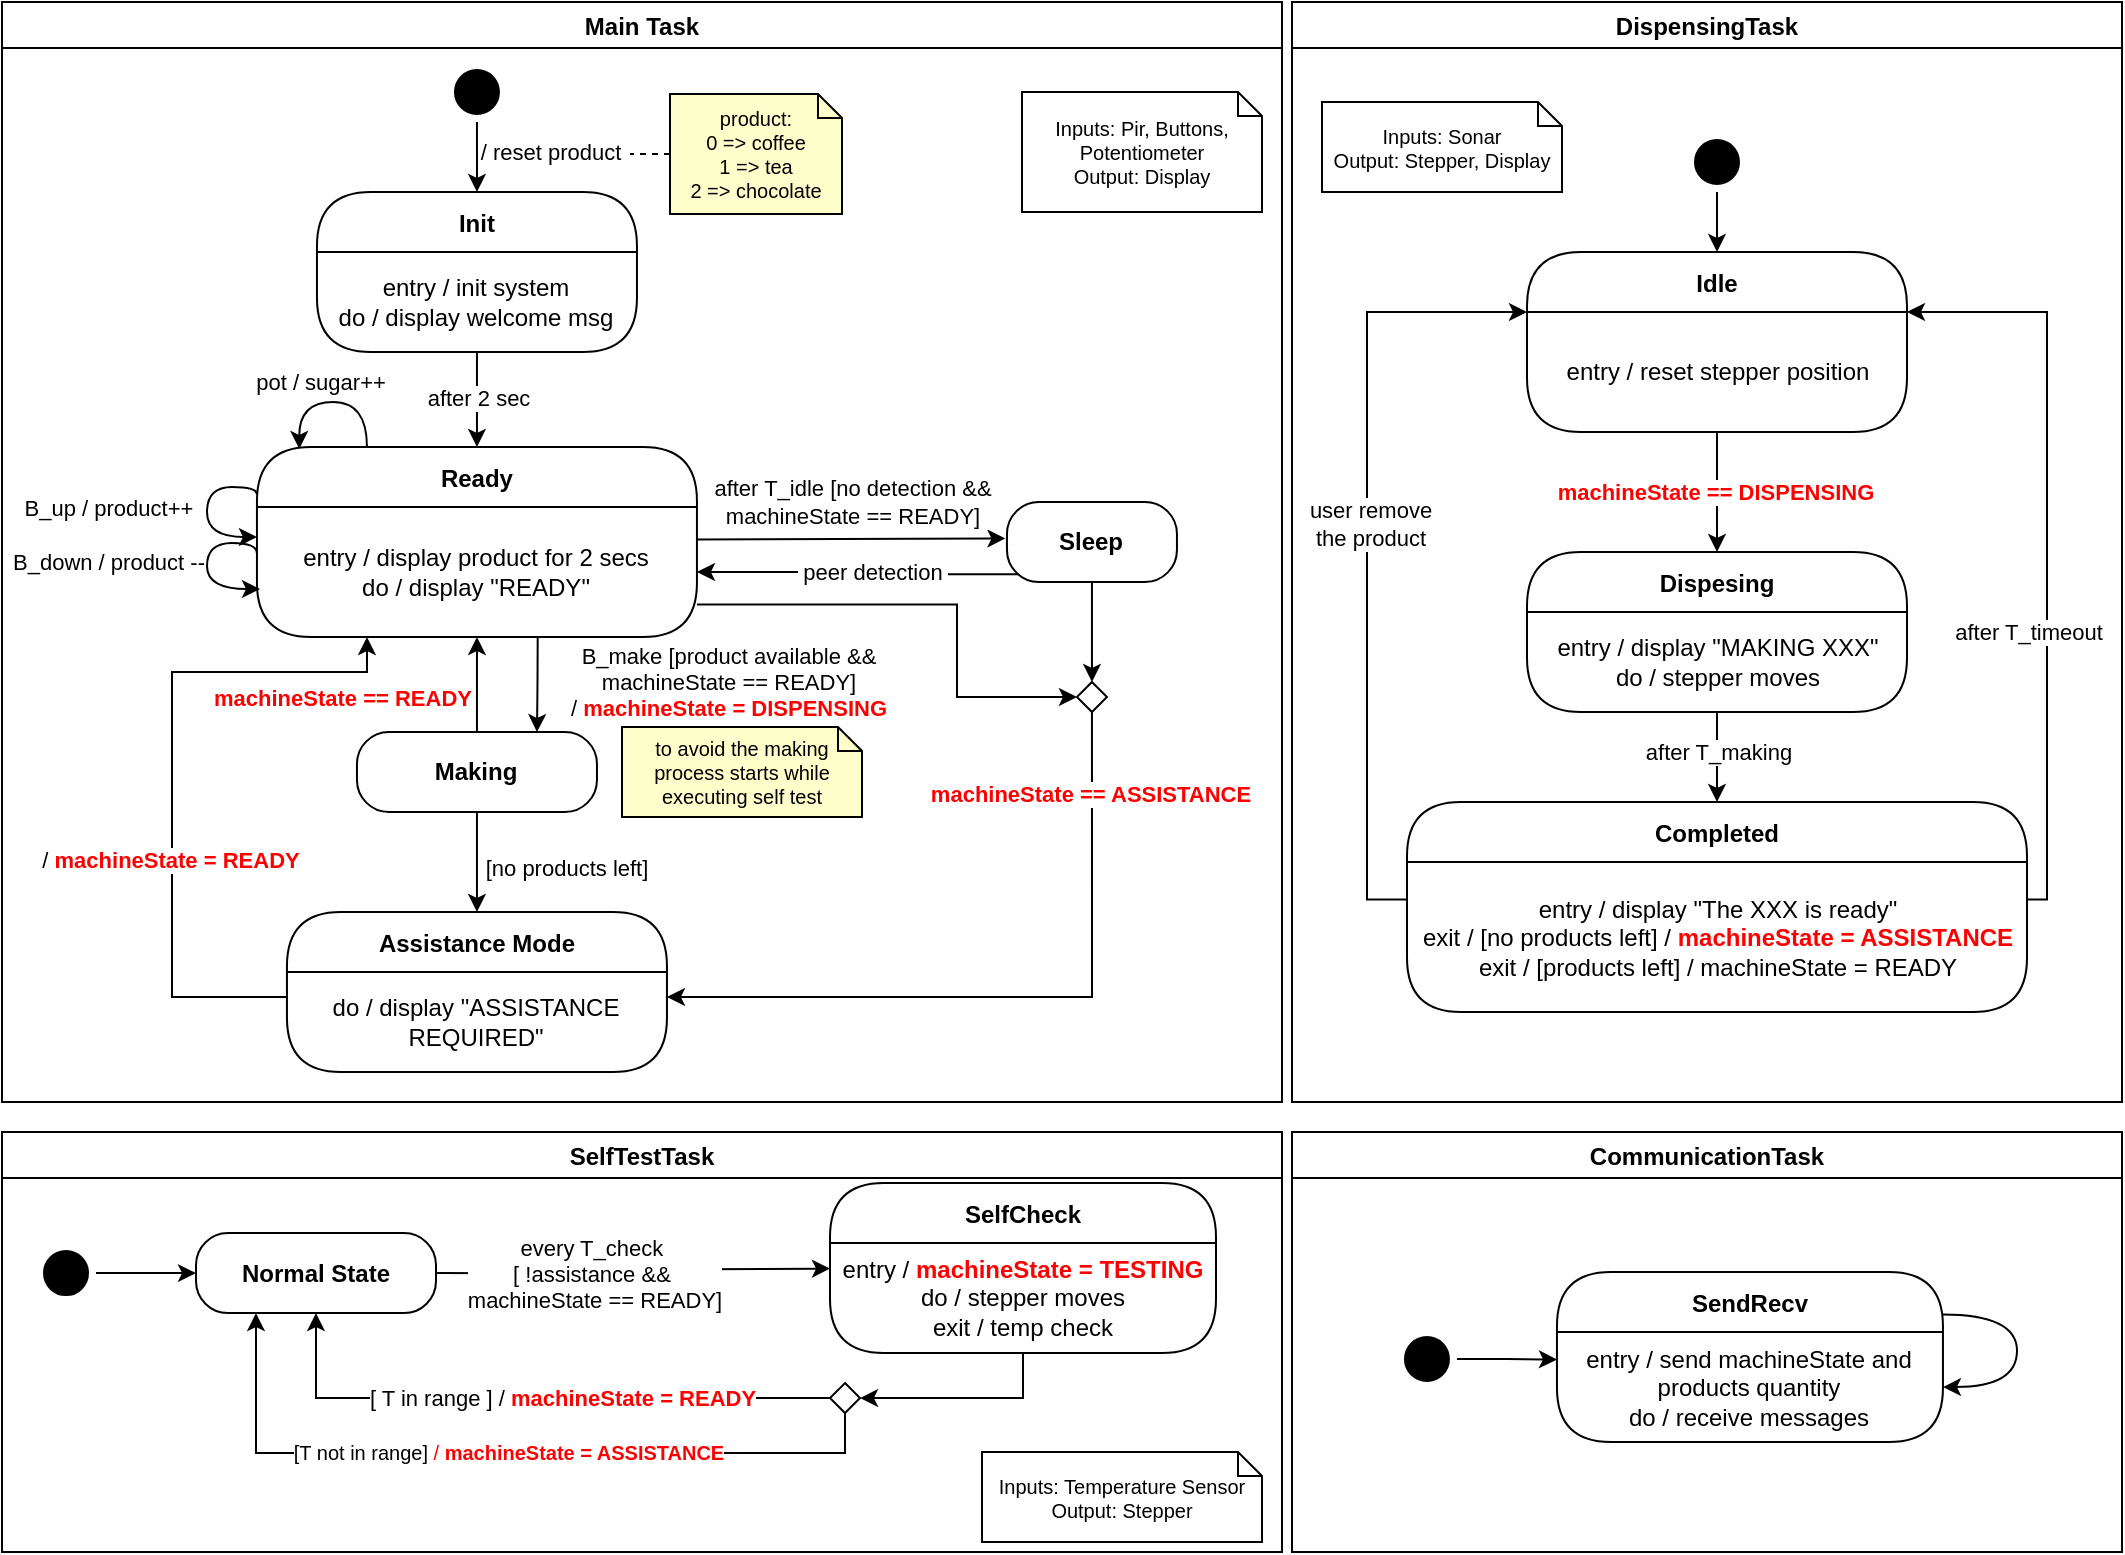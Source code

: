 <mxfile version="18.0.1" type="device" pages="2"><diagram name="Page-1" id="58cdce13-f638-feb5-8d6f-7d28b1aa9fa0"><mxGraphModel dx="1673" dy="1000" grid="1" gridSize="10" guides="1" tooltips="1" connect="1" arrows="1" fold="1" page="1" pageScale="1" pageWidth="1100" pageHeight="850" background="none" math="0" shadow="0"><root><mxCell id="0"/><mxCell id="1" parent="0"/><mxCell id="rS2YGM4uDkxt2wn3iHMV-61" value="Main Task" style="swimlane;strokeColor=#000000;" parent="1" vertex="1"><mxGeometry x="30" y="45" width="640" height="550" as="geometry"><mxRectangle x="25" y="55" width="90" height="23" as="alternateBounds"/></mxGeometry></mxCell><mxCell id="rS2YGM4uDkxt2wn3iHMV-216" value="" style="ellipse;html=1;shape=startState;fillColor=#000000;strokeColor=#000000;" parent="rS2YGM4uDkxt2wn3iHMV-61" vertex="1"><mxGeometry x="222.48" y="30" width="30" height="30" as="geometry"/></mxCell><mxCell id="rS2YGM4uDkxt2wn3iHMV-217" value="Init" style="swimlane;fontStyle=1;align=center;verticalAlign=middle;childLayout=stackLayout;horizontal=1;startSize=30;horizontalStack=0;resizeParent=0;resizeLast=1;container=0;collapsible=0;rounded=1;arcSize=30;swimlaneFillColor=#FFFFFF;dropTarget=0;" parent="rS2YGM4uDkxt2wn3iHMV-61" vertex="1"><mxGeometry x="157.48" y="95" width="160" height="80" as="geometry"/></mxCell><mxCell id="rS2YGM4uDkxt2wn3iHMV-218" value="entry / init system&lt;br&gt;do / display welcome msg" style="text;html=1;align=center;verticalAlign=middle;spacingLeft=4;spacingRight=4;whiteSpace=wrap;overflow=hidden;rotatable=0;" parent="rS2YGM4uDkxt2wn3iHMV-217" vertex="1"><mxGeometry y="30" width="160" height="50" as="geometry"/></mxCell><mxCell id="rS2YGM4uDkxt2wn3iHMV-215" value="/ reset product" style="edgeStyle=orthogonalEdgeStyle;rounded=0;orthogonalLoop=1;jettySize=auto;html=1;exitX=0.5;exitY=1;exitDx=0;exitDy=0;entryX=0.5;entryY=0;entryDx=0;entryDy=0;" parent="rS2YGM4uDkxt2wn3iHMV-61" source="rS2YGM4uDkxt2wn3iHMV-216" target="rS2YGM4uDkxt2wn3iHMV-217" edge="1"><mxGeometry x="-0.143" y="37" relative="1" as="geometry"><Array as="points"><mxPoint x="237" y="75"/><mxPoint x="237" y="75"/></Array><mxPoint as="offset"/></mxGeometry></mxCell><mxCell id="rS2YGM4uDkxt2wn3iHMV-219" style="edgeStyle=orthogonalEdgeStyle;rounded=0;orthogonalLoop=1;jettySize=auto;html=1;exitX=0.5;exitY=1;exitDx=0;exitDy=0;" parent="rS2YGM4uDkxt2wn3iHMV-61" source="rS2YGM4uDkxt2wn3iHMV-218" target="rS2YGM4uDkxt2wn3iHMV-232" edge="1"><mxGeometry relative="1" as="geometry"/></mxCell><mxCell id="rS2YGM4uDkxt2wn3iHMV-220" value="after 2 sec" style="edgeLabel;html=1;align=center;verticalAlign=middle;resizable=0;points=[];" parent="rS2YGM4uDkxt2wn3iHMV-219" vertex="1" connectable="0"><mxGeometry x="-0.059" y="-2" relative="1" as="geometry"><mxPoint x="2" as="offset"/></mxGeometry></mxCell><mxCell id="rS2YGM4uDkxt2wn3iHMV-225" value="Assistance Mode" style="swimlane;fontStyle=1;align=center;verticalAlign=middle;childLayout=stackLayout;horizontal=1;startSize=30;horizontalStack=0;resizeParent=0;resizeLast=1;container=0;collapsible=0;rounded=1;arcSize=30;swimlaneFillColor=#FFFFFF;dropTarget=0;" parent="rS2YGM4uDkxt2wn3iHMV-61" vertex="1"><mxGeometry x="142.48" y="455" width="190" height="80" as="geometry"/></mxCell><mxCell id="rS2YGM4uDkxt2wn3iHMV-226" value="do / display &quot;ASSISTANCE REQUIRED&quot;" style="text;html=1;align=center;verticalAlign=middle;spacingLeft=4;spacingRight=4;whiteSpace=wrap;overflow=hidden;rotatable=0;" parent="rS2YGM4uDkxt2wn3iHMV-225" vertex="1"><mxGeometry y="30" width="190" height="50" as="geometry"/></mxCell><mxCell id="rS2YGM4uDkxt2wn3iHMV-227" style="edgeStyle=orthogonalEdgeStyle;rounded=0;orthogonalLoop=1;jettySize=auto;html=1;exitX=0;exitY=0.25;exitDx=0;exitDy=0;entryX=0.25;entryY=1;entryDx=0;entryDy=0;" parent="rS2YGM4uDkxt2wn3iHMV-61" source="rS2YGM4uDkxt2wn3iHMV-226" target="rS2YGM4uDkxt2wn3iHMV-233" edge="1"><mxGeometry relative="1" as="geometry"><mxPoint x="192.48" y="320" as="targetPoint"/><Array as="points"><mxPoint x="85" y="498"/><mxPoint x="85" y="335"/><mxPoint x="183" y="335"/></Array></mxGeometry></mxCell><mxCell id="rS2YGM4uDkxt2wn3iHMV-228" value="/&lt;font color=&quot;#ff0000&quot;&gt;&lt;b&gt;&amp;nbsp;machineState = READY&lt;/b&gt;&lt;/font&gt;" style="edgeLabel;html=1;align=center;verticalAlign=middle;resizable=0;points=[];fontColor=#000000;" parent="rS2YGM4uDkxt2wn3iHMV-227" vertex="1" connectable="0"><mxGeometry x="-0.246" y="1" relative="1" as="geometry"><mxPoint as="offset"/></mxGeometry></mxCell><mxCell id="rS2YGM4uDkxt2wn3iHMV-229" value="Making" style="rounded=1;whiteSpace=wrap;html=1;arcSize=40;fontStyle=1" parent="rS2YGM4uDkxt2wn3iHMV-61" vertex="1"><mxGeometry x="177.48" y="365" width="120" height="40" as="geometry"/></mxCell><mxCell id="rS2YGM4uDkxt2wn3iHMV-223" style="edgeStyle=orthogonalEdgeStyle;orthogonalLoop=1;jettySize=auto;html=1;entryX=0.5;entryY=0;entryDx=0;entryDy=0;rounded=0;exitX=0.5;exitY=1;exitDx=0;exitDy=0;" parent="rS2YGM4uDkxt2wn3iHMV-61" source="rS2YGM4uDkxt2wn3iHMV-229" target="rS2YGM4uDkxt2wn3iHMV-225" edge="1"><mxGeometry relative="1" as="geometry"><mxPoint x="332.48" y="395" as="sourcePoint"/></mxGeometry></mxCell><mxCell id="rS2YGM4uDkxt2wn3iHMV-224" value="[no products left]" style="edgeLabel;html=1;align=center;verticalAlign=middle;resizable=0;points=[];" parent="rS2YGM4uDkxt2wn3iHMV-223" vertex="1" connectable="0"><mxGeometry x="0.46" y="-1" relative="1" as="geometry"><mxPoint x="45" y="-9" as="offset"/></mxGeometry></mxCell><mxCell id="rS2YGM4uDkxt2wn3iHMV-232" value="Ready" style="swimlane;fontStyle=1;align=center;verticalAlign=middle;childLayout=stackLayout;horizontal=1;startSize=30;horizontalStack=0;resizeParent=0;resizeLast=1;container=0;collapsible=0;rounded=1;arcSize=30;swimlaneFillColor=#FFFFFF;dropTarget=0;" parent="rS2YGM4uDkxt2wn3iHMV-61" vertex="1"><mxGeometry x="127.48" y="222.5" width="220" height="95" as="geometry"/></mxCell><mxCell id="rS2YGM4uDkxt2wn3iHMV-233" value="entry / display product for 2 secs&lt;br&gt;do / display &quot;READY&quot;" style="text;html=1;align=center;verticalAlign=middle;spacingLeft=4;spacingRight=4;whiteSpace=wrap;overflow=hidden;rotatable=0;" parent="rS2YGM4uDkxt2wn3iHMV-232" vertex="1"><mxGeometry y="30" width="220" height="65" as="geometry"/></mxCell><mxCell id="rS2YGM4uDkxt2wn3iHMV-234" style="edgeStyle=orthogonalEdgeStyle;curved=1;orthogonalLoop=1;jettySize=auto;html=1;exitX=0;exitY=0.25;exitDx=0;exitDy=0;" parent="rS2YGM4uDkxt2wn3iHMV-232" source="rS2YGM4uDkxt2wn3iHMV-232" edge="1"><mxGeometry relative="1" as="geometry"><mxPoint y="45" as="targetPoint"/><Array as="points"><mxPoint y="20"/><mxPoint x="-25" y="20"/><mxPoint x="-25" y="45"/></Array></mxGeometry></mxCell><mxCell id="rS2YGM4uDkxt2wn3iHMV-235" value="B_up / product++" style="edgeLabel;html=1;align=center;verticalAlign=middle;resizable=0;points=[];" parent="rS2YGM4uDkxt2wn3iHMV-234" vertex="1" connectable="0"><mxGeometry x="-0.022" y="1" relative="1" as="geometry"><mxPoint x="-51" y="1" as="offset"/></mxGeometry></mxCell><mxCell id="rS2YGM4uDkxt2wn3iHMV-236" style="edgeStyle=orthogonalEdgeStyle;curved=1;orthogonalLoop=1;jettySize=auto;html=1;exitX=0;exitY=0.358;exitDx=0;exitDy=0;entryX=0.007;entryY=0.635;entryDx=0;entryDy=0;entryPerimeter=0;exitPerimeter=0;" parent="rS2YGM4uDkxt2wn3iHMV-232" source="rS2YGM4uDkxt2wn3iHMV-233" target="rS2YGM4uDkxt2wn3iHMV-233" edge="1"><mxGeometry relative="1" as="geometry"><Array as="points"><mxPoint y="48"/><mxPoint x="-25" y="48"/><mxPoint x="-25" y="71"/><mxPoint x="2" y="71"/></Array></mxGeometry></mxCell><mxCell id="rS2YGM4uDkxt2wn3iHMV-237" value="B_down / product --" style="edgeLabel;html=1;align=center;verticalAlign=middle;resizable=0;points=[];" parent="rS2YGM4uDkxt2wn3iHMV-236" vertex="1" connectable="0"><mxGeometry x="0.002" y="1" relative="1" as="geometry"><mxPoint x="-51" as="offset"/></mxGeometry></mxCell><mxCell id="rS2YGM4uDkxt2wn3iHMV-238" style="edgeStyle=orthogonalEdgeStyle;curved=1;orthogonalLoop=1;jettySize=auto;html=1;exitX=0.638;exitY=1.006;exitDx=0;exitDy=0;entryX=0.75;entryY=0;entryDx=0;entryDy=0;exitPerimeter=0;" parent="rS2YGM4uDkxt2wn3iHMV-61" source="rS2YGM4uDkxt2wn3iHMV-233" target="rS2YGM4uDkxt2wn3iHMV-229" edge="1"><mxGeometry relative="1" as="geometry"><mxPoint x="212.48" y="320" as="targetPoint"/></mxGeometry></mxCell><mxCell id="rS2YGM4uDkxt2wn3iHMV-239" value="B_make [product available &amp;amp;&amp;amp; &lt;br&gt;machineState == READY] &lt;br&gt;/ &lt;font color=&quot;#ff0000&quot;&gt;&lt;b&gt;machineState = DISPENSING&lt;/b&gt;&lt;/font&gt;" style="edgeLabel;html=1;align=center;verticalAlign=middle;resizable=0;points=[];" parent="rS2YGM4uDkxt2wn3iHMV-238" vertex="1" connectable="0"><mxGeometry x="-0.324" relative="1" as="geometry"><mxPoint x="95" y="6" as="offset"/></mxGeometry></mxCell><mxCell id="rS2YGM4uDkxt2wn3iHMV-240" style="edgeStyle=orthogonalEdgeStyle;rounded=0;orthogonalLoop=1;jettySize=auto;html=1;exitX=0.5;exitY=0;exitDx=0;exitDy=0;entryX=0.5;entryY=1;entryDx=0;entryDy=0;" parent="rS2YGM4uDkxt2wn3iHMV-61" source="rS2YGM4uDkxt2wn3iHMV-229" target="rS2YGM4uDkxt2wn3iHMV-233" edge="1"><mxGeometry relative="1" as="geometry"><mxPoint x="187.48" y="265" as="targetPoint"/></mxGeometry></mxCell><mxCell id="rS2YGM4uDkxt2wn3iHMV-241" value="&lt;b&gt;machineState == READY&lt;/b&gt;" style="edgeLabel;html=1;align=center;verticalAlign=middle;resizable=0;points=[];fontColor=#FF0000;" parent="rS2YGM4uDkxt2wn3iHMV-240" vertex="1" connectable="0"><mxGeometry x="-0.108" relative="1" as="geometry"><mxPoint x="-68" y="4" as="offset"/></mxGeometry></mxCell><mxCell id="rS2YGM4uDkxt2wn3iHMV-242" style="edgeStyle=orthogonalEdgeStyle;orthogonalLoop=1;jettySize=auto;html=1;exitX=0.25;exitY=0;exitDx=0;exitDy=0;entryX=0.096;entryY=0.01;entryDx=0;entryDy=0;entryPerimeter=0;curved=1;" parent="rS2YGM4uDkxt2wn3iHMV-61" source="rS2YGM4uDkxt2wn3iHMV-232" target="rS2YGM4uDkxt2wn3iHMV-232" edge="1"><mxGeometry relative="1" as="geometry"><Array as="points"><mxPoint x="182.48" y="200"/><mxPoint x="148.48" y="200"/></Array></mxGeometry></mxCell><mxCell id="rS2YGM4uDkxt2wn3iHMV-243" value="pot / sugar++" style="edgeLabel;html=1;align=center;verticalAlign=middle;resizable=0;points=[];" parent="rS2YGM4uDkxt2wn3iHMV-242" vertex="1" connectable="0"><mxGeometry x="-0.056" relative="1" as="geometry"><mxPoint x="-9" y="-10" as="offset"/></mxGeometry></mxCell><mxCell id="rS2YGM4uDkxt2wn3iHMV-244" style="edgeStyle=orthogonalEdgeStyle;curved=1;orthogonalLoop=1;jettySize=auto;html=1;exitX=1;exitY=0.25;exitDx=0;exitDy=0;entryX=-0.009;entryY=0.455;entryDx=0;entryDy=0;entryPerimeter=0;" parent="rS2YGM4uDkxt2wn3iHMV-61" source="rS2YGM4uDkxt2wn3iHMV-233" target="rS2YGM4uDkxt2wn3iHMV-249" edge="1"><mxGeometry relative="1" as="geometry"><mxPoint x="462.48" y="215" as="targetPoint"/></mxGeometry></mxCell><mxCell id="rS2YGM4uDkxt2wn3iHMV-245" value="after T_idle [no detection &amp;amp;&amp;amp; &lt;br&gt;machineState == READY]" style="edgeLabel;html=1;align=center;verticalAlign=middle;resizable=0;points=[];" parent="rS2YGM4uDkxt2wn3iHMV-244" vertex="1" connectable="0"><mxGeometry x="-0.322" y="-1" relative="1" as="geometry"><mxPoint x="25" y="-20" as="offset"/></mxGeometry></mxCell><mxCell id="rS2YGM4uDkxt2wn3iHMV-246" style="edgeStyle=orthogonalEdgeStyle;rounded=0;orthogonalLoop=1;jettySize=auto;html=1;exitX=0.069;exitY=0.902;exitDx=0;exitDy=0;entryX=1;entryY=0.5;entryDx=0;entryDy=0;exitPerimeter=0;" parent="rS2YGM4uDkxt2wn3iHMV-61" source="rS2YGM4uDkxt2wn3iHMV-249" target="rS2YGM4uDkxt2wn3iHMV-233" edge="1"><mxGeometry relative="1" as="geometry"><mxPoint x="462.48" y="232.5" as="sourcePoint"/></mxGeometry></mxCell><mxCell id="rS2YGM4uDkxt2wn3iHMV-247" value="&amp;nbsp;peer detection&amp;nbsp;" style="edgeLabel;html=1;align=center;verticalAlign=middle;resizable=0;points=[];" parent="rS2YGM4uDkxt2wn3iHMV-246" vertex="1" connectable="0"><mxGeometry x="0.273" y="-1" relative="1" as="geometry"><mxPoint x="28" y="1" as="offset"/></mxGeometry></mxCell><mxCell id="rS2YGM4uDkxt2wn3iHMV-249" value="Sleep" style="rounded=1;whiteSpace=wrap;html=1;arcSize=40;fontStyle=1" parent="rS2YGM4uDkxt2wn3iHMV-61" vertex="1"><mxGeometry x="502.48" y="250" width="85" height="40" as="geometry"/></mxCell><mxCell id="rS2YGM4uDkxt2wn3iHMV-250" value="" style="rhombus;whiteSpace=wrap;html=1;" parent="rS2YGM4uDkxt2wn3iHMV-61" vertex="1"><mxGeometry x="537.48" y="340" width="15" height="15" as="geometry"/></mxCell><mxCell id="rS2YGM4uDkxt2wn3iHMV-221" style="edgeStyle=orthogonalEdgeStyle;rounded=0;orthogonalLoop=1;jettySize=auto;html=1;exitX=0.5;exitY=1;exitDx=0;exitDy=0;fontColor=#FF0000;entryX=1;entryY=0.25;entryDx=0;entryDy=0;" parent="rS2YGM4uDkxt2wn3iHMV-61" source="rS2YGM4uDkxt2wn3iHMV-250" target="rS2YGM4uDkxt2wn3iHMV-226" edge="1"><mxGeometry relative="1" as="geometry"><mxPoint x="540.313" y="330.0" as="targetPoint"/><mxPoint x="539.98" y="305" as="sourcePoint"/></mxGeometry></mxCell><mxCell id="rS2YGM4uDkxt2wn3iHMV-222" value="&lt;b&gt;machineState == ASSISTANCE&lt;/b&gt;" style="edgeLabel;html=1;align=center;verticalAlign=middle;resizable=0;points=[];fontColor=#FF0000;" parent="rS2YGM4uDkxt2wn3iHMV-221" vertex="1" connectable="0"><mxGeometry x="-0.769" y="-1" relative="1" as="geometry"><mxPoint as="offset"/></mxGeometry></mxCell><mxCell id="rS2YGM4uDkxt2wn3iHMV-248" style="edgeStyle=orthogonalEdgeStyle;rounded=0;orthogonalLoop=1;jettySize=auto;html=1;exitX=0.5;exitY=1;exitDx=0;exitDy=0;entryX=0.5;entryY=0;entryDx=0;entryDy=0;fontColor=#FF0000;" parent="rS2YGM4uDkxt2wn3iHMV-61" source="rS2YGM4uDkxt2wn3iHMV-249" target="rS2YGM4uDkxt2wn3iHMV-250" edge="1"><mxGeometry relative="1" as="geometry"/></mxCell><mxCell id="rS2YGM4uDkxt2wn3iHMV-251" style="edgeStyle=orthogonalEdgeStyle;rounded=0;orthogonalLoop=1;jettySize=auto;html=1;exitX=1;exitY=0.75;exitDx=0;exitDy=0;entryX=0;entryY=0.5;entryDx=0;entryDy=0;fontColor=#FF0000;" parent="rS2YGM4uDkxt2wn3iHMV-61" source="rS2YGM4uDkxt2wn3iHMV-233" target="rS2YGM4uDkxt2wn3iHMV-250" edge="1"><mxGeometry relative="1" as="geometry"><Array as="points"><mxPoint x="477.48" y="301"/><mxPoint x="477.48" y="348"/></Array></mxGeometry></mxCell><mxCell id="a3aB_xROuCj9ZQ19x1Ll-8" value="&lt;span style=&quot;text-align: left;&quot;&gt;to avoid the making process starts while executing self test&lt;/span&gt;" style="shape=note;size=12;whiteSpace=wrap;html=1;fontSize=10;fillColor=#FFFFCC;strokeColor=#000000;" vertex="1" parent="rS2YGM4uDkxt2wn3iHMV-61"><mxGeometry x="310" y="362.5" width="120" height="45" as="geometry"/></mxCell><mxCell id="a3aB_xROuCj9ZQ19x1Ll-26" value="&lt;span style=&quot;text-align: left;&quot;&gt;product:&lt;br&gt;0 =&amp;gt; coffee&lt;br&gt;1 =&amp;gt; tea&lt;br&gt;2 =&amp;gt; chocolate&lt;br&gt;&lt;/span&gt;" style="shape=note;size=12;whiteSpace=wrap;html=1;fontSize=10;fillColor=#FFFFCC;strokeColor=#000000;" vertex="1" parent="rS2YGM4uDkxt2wn3iHMV-61"><mxGeometry x="334" y="46" width="86" height="60" as="geometry"/></mxCell><mxCell id="a3aB_xROuCj9ZQ19x1Ll-49" value="&lt;span style=&quot;text-align: left;&quot;&gt;Inputs: Pir, Buttons, Potentiometer&lt;br&gt;Output: Display&lt;br&gt;&lt;/span&gt;" style="shape=note;size=12;whiteSpace=wrap;html=1;fontSize=10;" vertex="1" parent="rS2YGM4uDkxt2wn3iHMV-61"><mxGeometry x="510" y="45" width="120" height="60" as="geometry"/></mxCell><mxCell id="rS2YGM4uDkxt2wn3iHMV-62" value="DispensingTask" style="swimlane;strokeColor=#000000;" parent="1" vertex="1"><mxGeometry x="675" y="45" width="415" height="550" as="geometry"><mxRectangle x="675" y="55" width="130" height="23" as="alternateBounds"/></mxGeometry></mxCell><mxCell id="rS2YGM4uDkxt2wn3iHMV-254" value="" style="ellipse;html=1;shape=startState;fillColor=#000000;strokeColor=#000000;" parent="rS2YGM4uDkxt2wn3iHMV-62" vertex="1"><mxGeometry x="197.5" y="65" width="30" height="30" as="geometry"/></mxCell><mxCell id="rS2YGM4uDkxt2wn3iHMV-255" value="Dispesing" style="swimlane;fontStyle=1;align=center;verticalAlign=middle;childLayout=stackLayout;horizontal=1;startSize=30;horizontalStack=0;resizeParent=0;resizeLast=1;container=0;collapsible=0;rounded=1;arcSize=30;swimlaneFillColor=#FFFFFF;dropTarget=0;" parent="rS2YGM4uDkxt2wn3iHMV-62" vertex="1"><mxGeometry x="117.5" y="275" width="190" height="80" as="geometry"/></mxCell><mxCell id="rS2YGM4uDkxt2wn3iHMV-256" value="entry / display &quot;MAKING XXX&quot;&lt;br&gt;do / stepper moves" style="text;html=1;align=center;verticalAlign=middle;spacingLeft=4;spacingRight=4;whiteSpace=wrap;overflow=hidden;rotatable=0;" parent="rS2YGM4uDkxt2wn3iHMV-255" vertex="1"><mxGeometry y="30" width="190" height="50" as="geometry"/></mxCell><mxCell id="rS2YGM4uDkxt2wn3iHMV-257" value="Completed" style="swimlane;fontStyle=1;align=center;verticalAlign=middle;childLayout=stackLayout;horizontal=1;startSize=30;horizontalStack=0;resizeParent=0;resizeLast=1;container=0;collapsible=0;rounded=1;arcSize=30;swimlaneFillColor=#FFFFFF;dropTarget=0;" parent="rS2YGM4uDkxt2wn3iHMV-62" vertex="1"><mxGeometry x="57.5" y="400" width="310" height="105" as="geometry"/></mxCell><mxCell id="rS2YGM4uDkxt2wn3iHMV-258" value="entry / display &quot;The XXX is ready&quot;&lt;br&gt;exit / [no products left] / &lt;b&gt;&lt;font color=&quot;#ff0000&quot;&gt;machineState = ASSISTANCE&lt;/font&gt;&lt;/b&gt;&lt;br&gt;exit / [products left] / machineState = READY" style="text;html=1;align=center;verticalAlign=middle;spacingLeft=4;spacingRight=4;whiteSpace=wrap;overflow=hidden;rotatable=0;" parent="rS2YGM4uDkxt2wn3iHMV-257" vertex="1"><mxGeometry y="30" width="310" height="75" as="geometry"/></mxCell><mxCell id="rS2YGM4uDkxt2wn3iHMV-259" value="&lt;font color=&quot;#000000&quot;&gt;after T_making&lt;/font&gt;" style="edgeStyle=orthogonalEdgeStyle;rounded=0;orthogonalLoop=1;jettySize=auto;html=1;exitX=0.5;exitY=1;exitDx=0;exitDy=0;entryX=0.5;entryY=0;entryDx=0;entryDy=0;fontColor=#FF0000;" parent="rS2YGM4uDkxt2wn3iHMV-62" source="rS2YGM4uDkxt2wn3iHMV-256" target="rS2YGM4uDkxt2wn3iHMV-257" edge="1"><mxGeometry x="-0.111" relative="1" as="geometry"><mxPoint as="offset"/></mxGeometry></mxCell><mxCell id="rS2YGM4uDkxt2wn3iHMV-260" style="edgeStyle=orthogonalEdgeStyle;rounded=0;orthogonalLoop=1;jettySize=auto;html=1;exitX=0;exitY=0.25;exitDx=0;exitDy=0;entryX=0;entryY=0;entryDx=0;entryDy=0;fontColor=#000000;" parent="rS2YGM4uDkxt2wn3iHMV-62" source="rS2YGM4uDkxt2wn3iHMV-258" target="rS2YGM4uDkxt2wn3iHMV-265" edge="1"><mxGeometry relative="1" as="geometry"><mxPoint x="-522.5" y="160" as="targetPoint"/><Array as="points"><mxPoint x="37.5" y="449"/><mxPoint x="37.5" y="155"/></Array></mxGeometry></mxCell><mxCell id="rS2YGM4uDkxt2wn3iHMV-261" value="user remove &lt;br&gt;the product" style="edgeLabel;html=1;align=center;verticalAlign=middle;resizable=0;points=[];fontColor=#000000;" parent="rS2YGM4uDkxt2wn3iHMV-260" vertex="1" connectable="0"><mxGeometry x="-0.234" y="-1" relative="1" as="geometry"><mxPoint y="-57" as="offset"/></mxGeometry></mxCell><mxCell id="rS2YGM4uDkxt2wn3iHMV-262" style="edgeStyle=orthogonalEdgeStyle;rounded=0;orthogonalLoop=1;jettySize=auto;html=1;exitX=1;exitY=0.25;exitDx=0;exitDy=0;entryX=1;entryY=0;entryDx=0;entryDy=0;fontColor=#000000;" parent="rS2YGM4uDkxt2wn3iHMV-62" source="rS2YGM4uDkxt2wn3iHMV-258" target="rS2YGM4uDkxt2wn3iHMV-265" edge="1"><mxGeometry relative="1" as="geometry"><mxPoint x="-402.5" y="160" as="targetPoint"/><Array as="points"><mxPoint x="377.5" y="449"/><mxPoint x="377.5" y="155"/></Array></mxGeometry></mxCell><mxCell id="rS2YGM4uDkxt2wn3iHMV-263" value="after T_timeout" style="edgeLabel;html=1;align=center;verticalAlign=middle;resizable=0;points=[];fontColor=#000000;" parent="rS2YGM4uDkxt2wn3iHMV-262" vertex="1" connectable="0"><mxGeometry x="-0.188" y="1" relative="1" as="geometry"><mxPoint x="-9" y="8" as="offset"/></mxGeometry></mxCell><mxCell id="rS2YGM4uDkxt2wn3iHMV-264" value="Idle" style="swimlane;fontStyle=1;align=center;verticalAlign=middle;childLayout=stackLayout;horizontal=1;startSize=30;horizontalStack=0;resizeParent=0;resizeLast=1;container=0;collapsible=0;rounded=1;arcSize=30;swimlaneFillColor=#FFFFFF;dropTarget=0;" parent="rS2YGM4uDkxt2wn3iHMV-62" vertex="1"><mxGeometry x="117.5" y="125" width="190" height="90" as="geometry"/></mxCell><mxCell id="rS2YGM4uDkxt2wn3iHMV-265" value="entry / reset stepper position" style="text;html=1;align=center;verticalAlign=middle;spacingLeft=4;spacingRight=4;whiteSpace=wrap;overflow=hidden;rotatable=0;" parent="rS2YGM4uDkxt2wn3iHMV-264" vertex="1"><mxGeometry y="30" width="190" height="60" as="geometry"/></mxCell><mxCell id="rS2YGM4uDkxt2wn3iHMV-253" style="edgeStyle=orthogonalEdgeStyle;rounded=0;orthogonalLoop=1;jettySize=auto;html=1;exitX=0.5;exitY=1;exitDx=0;exitDy=0;entryX=0.5;entryY=0;entryDx=0;entryDy=0;" parent="rS2YGM4uDkxt2wn3iHMV-62" source="rS2YGM4uDkxt2wn3iHMV-254" target="rS2YGM4uDkxt2wn3iHMV-264" edge="1"><mxGeometry relative="1" as="geometry"><mxPoint x="-452.5" y="60" as="targetPoint"/></mxGeometry></mxCell><mxCell id="rS2YGM4uDkxt2wn3iHMV-266" value="&lt;b&gt;&lt;font color=&quot;#ff0000&quot;&gt;machineState == DISPENSING&amp;nbsp;&lt;/font&gt;&lt;/b&gt;" style="edgeStyle=orthogonalEdgeStyle;rounded=0;orthogonalLoop=1;jettySize=auto;html=1;exitX=0.5;exitY=1;exitDx=0;exitDy=0;entryX=0.5;entryY=0;entryDx=0;entryDy=0;" parent="rS2YGM4uDkxt2wn3iHMV-62" source="rS2YGM4uDkxt2wn3iHMV-265" target="rS2YGM4uDkxt2wn3iHMV-255" edge="1"><mxGeometry relative="1" as="geometry"><mxPoint x="-462.5" y="220" as="targetPoint"/><mxPoint x="-462.5" y="180" as="sourcePoint"/><mxPoint as="offset"/></mxGeometry></mxCell><mxCell id="a3aB_xROuCj9ZQ19x1Ll-50" value="&lt;span style=&quot;text-align: left;&quot;&gt;Inputs: Sonar&lt;br&gt;Output: Stepper, Display&lt;br&gt;&lt;/span&gt;" style="shape=note;size=12;whiteSpace=wrap;html=1;fontSize=10;" vertex="1" parent="rS2YGM4uDkxt2wn3iHMV-62"><mxGeometry x="15" y="50" width="120" height="45" as="geometry"/></mxCell><mxCell id="rS2YGM4uDkxt2wn3iHMV-89" value="SelfTestTask" style="swimlane;strokeColor=#000000;" parent="1" vertex="1"><mxGeometry x="30" y="610" width="640" height="210" as="geometry"><mxRectangle x="23" y="620" width="110" height="23" as="alternateBounds"/></mxGeometry></mxCell><mxCell id="rS2YGM4uDkxt2wn3iHMV-272" value="" style="ellipse;html=1;shape=startState;fillColor=#000000;strokeColor=#000000;" parent="rS2YGM4uDkxt2wn3iHMV-89" vertex="1"><mxGeometry x="17" y="55.56" width="30" height="30" as="geometry"/></mxCell><mxCell id="rS2YGM4uDkxt2wn3iHMV-275" value="Normal State" style="rounded=1;whiteSpace=wrap;html=1;arcSize=40;fontStyle=1" parent="rS2YGM4uDkxt2wn3iHMV-89" vertex="1"><mxGeometry x="97" y="50.56" width="120" height="40" as="geometry"/></mxCell><mxCell id="rS2YGM4uDkxt2wn3iHMV-270" style="edgeStyle=orthogonalEdgeStyle;rounded=0;orthogonalLoop=1;jettySize=auto;html=1;exitX=1;exitY=0.5;exitDx=0;exitDy=0;entryX=0;entryY=0.5;entryDx=0;entryDy=0;fontColor=#FF0000;" parent="rS2YGM4uDkxt2wn3iHMV-89" source="rS2YGM4uDkxt2wn3iHMV-272" target="rS2YGM4uDkxt2wn3iHMV-275" edge="1"><mxGeometry relative="1" as="geometry"/></mxCell><mxCell id="rS2YGM4uDkxt2wn3iHMV-273" style="edgeStyle=orthogonalEdgeStyle;rounded=0;orthogonalLoop=1;jettySize=auto;html=1;exitX=1;exitY=0.5;exitDx=0;exitDy=0;entryX=0;entryY=0.25;entryDx=0;entryDy=0;fontColor=#FF0000;" parent="rS2YGM4uDkxt2wn3iHMV-89" source="rS2YGM4uDkxt2wn3iHMV-275" edge="1"><mxGeometry relative="1" as="geometry"><mxPoint x="414" y="68.28" as="targetPoint"/></mxGeometry></mxCell><mxCell id="rS2YGM4uDkxt2wn3iHMV-274" value="&lt;font color=&quot;#000000&quot;&gt;every T_check&amp;nbsp;&lt;br&gt;[ !assistance &amp;amp;&amp;amp;&amp;nbsp;&lt;br&gt;machineState == READY]&lt;br&gt;&lt;/font&gt;" style="edgeLabel;html=1;align=center;verticalAlign=middle;resizable=0;points=[];fontColor=#FF0000;" parent="rS2YGM4uDkxt2wn3iHMV-273" vertex="1" connectable="0"><mxGeometry x="-0.302" y="3" relative="1" as="geometry"><mxPoint x="9" y="3" as="offset"/></mxGeometry></mxCell><mxCell id="rS2YGM4uDkxt2wn3iHMV-278" value="SelfCheck" style="swimlane;fontStyle=1;align=center;verticalAlign=middle;childLayout=stackLayout;horizontal=1;startSize=30;horizontalStack=0;resizeParent=0;resizeLast=1;container=0;collapsible=0;rounded=1;arcSize=30;swimlaneFillColor=#FFFFFF;dropTarget=0;" parent="rS2YGM4uDkxt2wn3iHMV-89" vertex="1"><mxGeometry x="414" y="25.52" width="193" height="85.04" as="geometry"/></mxCell><mxCell id="rS2YGM4uDkxt2wn3iHMV-279" value="entry / &lt;b&gt;&lt;font color=&quot;#ff0000&quot;&gt;machineState = TESTING&lt;/font&gt;&lt;/b&gt;&lt;br&gt;do / stepper moves&lt;br&gt;exit / temp check" style="text;html=1;align=center;verticalAlign=middle;spacingLeft=4;spacingRight=4;whiteSpace=wrap;overflow=hidden;rotatable=0;" parent="rS2YGM4uDkxt2wn3iHMV-278" vertex="1"><mxGeometry y="30" width="193" height="55.04" as="geometry"/></mxCell><mxCell id="rS2YGM4uDkxt2wn3iHMV-281" value="" style="edgeStyle=orthogonalEdgeStyle;rounded=0;orthogonalLoop=1;jettySize=auto;html=1;exitX=0.5;exitY=1;exitDx=0;exitDy=0;fontColor=#000000;entryX=1;entryY=0.5;entryDx=0;entryDy=0;" parent="rS2YGM4uDkxt2wn3iHMV-89" source="rS2YGM4uDkxt2wn3iHMV-279" target="a3aB_xROuCj9ZQ19x1Ll-17" edge="1"><mxGeometry x="-0.154" y="3" relative="1" as="geometry"><mxPoint x="514" y="185.52" as="targetPoint"/><mxPoint as="offset"/></mxGeometry></mxCell><mxCell id="a3aB_xROuCj9ZQ19x1Ll-18" style="edgeStyle=orthogonalEdgeStyle;rounded=0;orthogonalLoop=1;jettySize=auto;html=1;exitX=0;exitY=0.5;exitDx=0;exitDy=0;entryX=0.5;entryY=1;entryDx=0;entryDy=0;fontSize=10;fontColor=#FF0000;endArrow=classic;endFill=1;" edge="1" parent="rS2YGM4uDkxt2wn3iHMV-89" source="a3aB_xROuCj9ZQ19x1Ll-17" target="rS2YGM4uDkxt2wn3iHMV-275"><mxGeometry relative="1" as="geometry"/></mxCell><mxCell id="a3aB_xROuCj9ZQ19x1Ll-21" value="&lt;span style=&quot;font-size: 11px;&quot;&gt;&lt;font color=&quot;#000000&quot;&gt;[ T in range ] /&lt;/font&gt;&lt;b style=&quot;&quot;&gt;&lt;font color=&quot;#000000&quot;&gt;&amp;nbsp;&lt;/font&gt;machineState = READY&lt;/b&gt;&lt;/span&gt;" style="edgeLabel;html=1;align=center;verticalAlign=middle;resizable=0;points=[];fontSize=10;fontColor=#FF0000;" vertex="1" connectable="0" parent="a3aB_xROuCj9ZQ19x1Ll-18"><mxGeometry x="-0.349" y="1" relative="1" as="geometry"><mxPoint x="-37" y="-1" as="offset"/></mxGeometry></mxCell><mxCell id="a3aB_xROuCj9ZQ19x1Ll-20" style="edgeStyle=orthogonalEdgeStyle;rounded=0;orthogonalLoop=1;jettySize=auto;html=1;exitX=0.5;exitY=1;exitDx=0;exitDy=0;entryX=0.25;entryY=1;entryDx=0;entryDy=0;fontSize=10;fontColor=#FF0000;endArrow=classic;endFill=1;" edge="1" parent="rS2YGM4uDkxt2wn3iHMV-89" source="a3aB_xROuCj9ZQ19x1Ll-17" target="rS2YGM4uDkxt2wn3iHMV-275"><mxGeometry relative="1" as="geometry"/></mxCell><mxCell id="a3aB_xROuCj9ZQ19x1Ll-24" value="&lt;font color=&quot;#000000&quot;&gt;[T not in range]&lt;/font&gt; / &lt;b&gt;machineState = ASSISTANCE&lt;/b&gt;" style="edgeLabel;html=1;align=center;verticalAlign=middle;resizable=0;points=[];fontSize=10;fontColor=#FF0000;" vertex="1" connectable="0" parent="a3aB_xROuCj9ZQ19x1Ll-20"><mxGeometry x="-0.014" y="1" relative="1" as="geometry"><mxPoint x="1" y="-2" as="offset"/></mxGeometry></mxCell><mxCell id="a3aB_xROuCj9ZQ19x1Ll-17" value="" style="rhombus;whiteSpace=wrap;html=1;" vertex="1" parent="rS2YGM4uDkxt2wn3iHMV-89"><mxGeometry x="414" y="125.52" width="15" height="15" as="geometry"/></mxCell><mxCell id="a3aB_xROuCj9ZQ19x1Ll-51" value="&lt;span style=&quot;text-align: left;&quot;&gt;Inputs: Temperature Sensor&lt;br&gt;Output: Stepper&lt;br&gt;&lt;/span&gt;" style="shape=note;size=12;whiteSpace=wrap;html=1;fontSize=10;" vertex="1" parent="rS2YGM4uDkxt2wn3iHMV-89"><mxGeometry x="490" y="160" width="140" height="45" as="geometry"/></mxCell><mxCell id="a3aB_xROuCj9ZQ19x1Ll-25" style="edgeStyle=orthogonalEdgeStyle;rounded=0;orthogonalLoop=1;jettySize=auto;html=1;exitX=0;exitY=0.5;exitDx=0;exitDy=0;exitPerimeter=0;fontSize=10;fontColor=#000000;endArrow=none;endFill=0;dashed=1;" edge="1" parent="1" source="a3aB_xROuCj9ZQ19x1Ll-26"><mxGeometry relative="1" as="geometry"><mxPoint x="344" y="121" as="targetPoint"/><mxPoint x="364" y="121" as="sourcePoint"/></mxGeometry></mxCell><mxCell id="a3aB_xROuCj9ZQ19x1Ll-27" value="CommunicationTask" style="swimlane;strokeColor=#000000;" vertex="1" parent="1"><mxGeometry x="675" y="610" width="415" height="210" as="geometry"><mxRectangle x="23" y="620" width="110" height="23" as="alternateBounds"/></mxGeometry></mxCell><mxCell id="a3aB_xROuCj9ZQ19x1Ll-28" value="" style="ellipse;html=1;shape=startState;fillColor=#000000;strokeColor=#000000;" vertex="1" parent="a3aB_xROuCj9ZQ19x1Ll-27"><mxGeometry x="52.48" y="98.52" width="30" height="30" as="geometry"/></mxCell><mxCell id="a3aB_xROuCj9ZQ19x1Ll-31" style="edgeStyle=orthogonalEdgeStyle;rounded=0;orthogonalLoop=1;jettySize=auto;html=1;exitX=1;exitY=0.5;exitDx=0;exitDy=0;entryX=0;entryY=0.25;entryDx=0;entryDy=0;fontColor=#FF0000;" edge="1" parent="a3aB_xROuCj9ZQ19x1Ll-27" source="a3aB_xROuCj9ZQ19x1Ll-28" target="a3aB_xROuCj9ZQ19x1Ll-34"><mxGeometry relative="1" as="geometry"><mxPoint x="361.48" y="110.24" as="targetPoint"/><mxPoint x="164.48" y="112.52" as="sourcePoint"/></mxGeometry></mxCell><mxCell id="a3aB_xROuCj9ZQ19x1Ll-33" value="SendRecv" style="swimlane;fontStyle=1;align=center;verticalAlign=middle;childLayout=stackLayout;horizontal=1;startSize=30;horizontalStack=0;resizeParent=0;resizeLast=1;container=0;collapsible=0;rounded=1;arcSize=30;swimlaneFillColor=#FFFFFF;dropTarget=0;" vertex="1" parent="a3aB_xROuCj9ZQ19x1Ll-27"><mxGeometry x="132.48" y="70" width="193" height="85.04" as="geometry"/></mxCell><mxCell id="a3aB_xROuCj9ZQ19x1Ll-34" value="entry / send machineState and products quantity&lt;br&gt;do / receive messages" style="text;html=1;align=center;verticalAlign=middle;spacingLeft=4;spacingRight=4;whiteSpace=wrap;overflow=hidden;rotatable=0;" vertex="1" parent="a3aB_xROuCj9ZQ19x1Ll-33"><mxGeometry y="30" width="193" height="55.04" as="geometry"/></mxCell><mxCell id="a3aB_xROuCj9ZQ19x1Ll-44" style="edgeStyle=orthogonalEdgeStyle;curved=1;orthogonalLoop=1;jettySize=auto;html=1;exitX=1;exitY=0.25;exitDx=0;exitDy=0;entryX=1;entryY=0.5;entryDx=0;entryDy=0;" edge="1" parent="a3aB_xROuCj9ZQ19x1Ll-33" source="a3aB_xROuCj9ZQ19x1Ll-33" target="a3aB_xROuCj9ZQ19x1Ll-34"><mxGeometry relative="1" as="geometry"><mxPoint x="315.01" y="50" as="targetPoint"/><Array as="points"><mxPoint x="230" y="21"/><mxPoint x="230" y="57"/></Array><mxPoint x="315.01" y="28.75" as="sourcePoint"/></mxGeometry></mxCell></root></mxGraphModel></diagram><diagram id="eV7ZU5VoeU4Tb0laby0s" name="Page-2"><mxGraphModel dx="1426" dy="852" grid="1" gridSize="10" guides="1" tooltips="1" connect="1" arrows="1" fold="1" page="1" pageScale="1" pageWidth="1169" pageHeight="827" math="0" shadow="0"><root><mxCell id="0"/><mxCell id="1" parent="0"/><mxCell id="lropWU-scGo_gDZ2R8AY-13" value="" style="shape=folder;fontStyle=1;spacingTop=10;tabWidth=80;tabHeight=20;tabPosition=left;html=1;fillColor=none;strokeColor=default;" parent="1" vertex="1"><mxGeometry x="660" y="117" width="450" height="500" as="geometry"/></mxCell><mxCell id="qqsAdRNy_HXb9k9-Ooy5-1" value="«interface»&lt;br&gt;&lt;b&gt;Display&lt;/b&gt;" style="html=1;" parent="1" vertex="1"><mxGeometry x="100" y="140" width="120" height="50" as="geometry"/></mxCell><mxCell id="qqsAdRNy_HXb9k9-Ooy5-2" value="«interface»&lt;br&gt;&lt;b&gt;Button&lt;/b&gt;" style="html=1;" parent="1" vertex="1"><mxGeometry x="100" y="210" width="120" height="50" as="geometry"/></mxCell><mxCell id="qqsAdRNy_HXb9k9-Ooy5-3" value="«interface»&lt;br&gt;&lt;b&gt;TemperatureSensor&lt;/b&gt;" style="html=1;" parent="1" vertex="1"><mxGeometry x="100" y="342" width="120" height="50" as="geometry"/></mxCell><mxCell id="qqsAdRNy_HXb9k9-Ooy5-4" value="«interface»&lt;br&gt;&lt;b&gt;StepperMotor&lt;/b&gt;" style="html=1;" parent="1" vertex="1"><mxGeometry x="100" y="403.5" width="120" height="50" as="geometry"/></mxCell><mxCell id="qqsAdRNy_HXb9k9-Ooy5-5" value="«interface»&lt;br&gt;&lt;b&gt;Potentiometer&lt;/b&gt;" style="html=1;" parent="1" vertex="1"><mxGeometry x="100" y="277" width="120" height="50" as="geometry"/></mxCell><mxCell id="qqsAdRNy_HXb9k9-Ooy5-6" value="«interface»&lt;br&gt;&lt;b&gt;SonarSensor&lt;/b&gt;" style="html=1;" parent="1" vertex="1"><mxGeometry x="100" y="470" width="120" height="50" as="geometry"/></mxCell><mxCell id="qqsAdRNy_HXb9k9-Ooy5-7" value="«interface»&lt;br&gt;&lt;b&gt;PeerSensor&lt;/b&gt;" style="html=1;" parent="1" vertex="1"><mxGeometry x="100" y="531" width="120" height="50" as="geometry"/></mxCell><mxCell id="qqsAdRNy_HXb9k9-Ooy5-8" value="&lt;p style=&quot;margin: 0px ; margin-top: 4px ; text-align: center&quot;&gt;&lt;i&gt;&amp;lt;&amp;lt;Interface&amp;gt;&amp;gt;&lt;/i&gt;&lt;br&gt;&lt;b&gt;Machine&lt;/b&gt;&lt;/p&gt;&lt;hr size=&quot;1&quot;&gt;&lt;p style=&quot;margin: 0px ; margin-left: 4px&quot;&gt;- products: list&amp;lt;Product*&amp;gt;&lt;/p&gt;&lt;p style=&quot;margin: 0px ; margin-left: 4px&quot;&gt;- currentSelectedProduct: Product*&lt;/p&gt;&lt;p style=&quot;margin: 0px ; margin-left: 4px&quot;&gt;- currentSugarLevel: int&lt;/p&gt;&lt;p style=&quot;margin: 0px ; margin-left: 4px&quot;&gt;- state: MachineStatus&lt;/p&gt;&lt;hr size=&quot;1&quot;&gt;&lt;p style=&quot;margin: 0px ; margin-left: 4px&quot;&gt;+ selectNextProduct()&lt;br&gt;&lt;/p&gt;&lt;p style=&quot;margin: 0px ; margin-left: 4px&quot;&gt;+ selectPreviousProduct()&lt;/p&gt;&lt;p style=&quot;margin: 0px ; margin-left: 4px&quot;&gt;+ addSugarLevel()&lt;/p&gt;&lt;p style=&quot;margin: 0px ; margin-left: 4px&quot;&gt;+ decreaseSugarLevel()&lt;/p&gt;&lt;p style=&quot;margin: 0px ; margin-left: 4px&quot;&gt;+ isDispensing(): bool&lt;/p&gt;&lt;p style=&quot;margin: 0px ; margin-left: 4px&quot;&gt;+ isAvailable(): bool&lt;/p&gt;&lt;p style=&quot;margin: 0px ; margin-left: 4px&quot;&gt;&lt;font color=&quot;#ff0000&quot;&gt;+ getCurrentStatus: MachineStatus&lt;/font&gt;&lt;/p&gt;&lt;p style=&quot;margin: 0px ; margin-left: 4px&quot;&gt;&lt;font color=&quot;#ff0000&quot;&gt;+ setCurrentStatus(status: MachineStatus)&lt;/font&gt;&lt;/p&gt;" style="verticalAlign=top;align=left;overflow=fill;fontSize=12;fontFamily=Helvetica;html=1;" parent="1" vertex="1"><mxGeometry x="680" y="365" width="240" height="235" as="geometry"/></mxCell><mxCell id="qqsAdRNy_HXb9k9-Ooy5-10" value="&lt;p style=&quot;margin: 0px ; margin-top: 4px ; text-align: center&quot;&gt;&lt;i&gt;&amp;lt;&amp;lt;enum&amp;gt;&amp;gt;&lt;/i&gt;&lt;br&gt;&lt;b&gt;MachineStatus&lt;/b&gt;&lt;/p&gt;&lt;hr size=&quot;1&quot;&gt;&lt;p style=&quot;margin: 0px ; margin-left: 4px&quot;&gt;+ READY&lt;/p&gt;&lt;p style=&quot;margin: 0px ; margin-left: 4px&quot;&gt;+ DISPENSING&lt;/p&gt;&lt;p style=&quot;margin: 0px ; margin-left: 4px&quot;&gt;+ ASSISTENCE&lt;/p&gt;" style="verticalAlign=top;align=left;overflow=fill;fontSize=12;fontFamily=Helvetica;html=1;" parent="1" vertex="1"><mxGeometry x="980" y="432.5" width="110" height="100" as="geometry"/></mxCell><mxCell id="lropWU-scGo_gDZ2R8AY-1" value="" style="endArrow=diamondThin;endFill=1;endSize=24;html=1;rounded=0;entryX=1;entryY=0.5;entryDx=0;entryDy=0;exitX=0;exitY=0.5;exitDx=0;exitDy=0;startArrow=classic;startFill=1;" parent="1" source="qqsAdRNy_HXb9k9-Ooy5-10" target="qqsAdRNy_HXb9k9-Ooy5-8" edge="1"><mxGeometry width="160" relative="1" as="geometry"><mxPoint x="760" y="393" as="sourcePoint"/><mxPoint x="860" y="363" as="targetPoint"/></mxGeometry></mxCell><mxCell id="lropWU-scGo_gDZ2R8AY-3" value="" style="shape=folder;fontStyle=1;spacingTop=10;tabWidth=80;tabHeight=20;tabPosition=left;html=1;fillColor=none;" parent="1" vertex="1"><mxGeometry x="50" y="100" width="220" height="500" as="geometry"/></mxCell><mxCell id="lropWU-scGo_gDZ2R8AY-4" value="boundary" style="text;html=1;strokeColor=none;fillColor=none;align=center;verticalAlign=middle;whiteSpace=wrap;rounded=0;" parent="1" vertex="1"><mxGeometry x="50" y="100" width="80" height="20" as="geometry"/></mxCell><mxCell id="lropWU-scGo_gDZ2R8AY-15" value="&lt;p style=&quot;margin: 0px ; margin-top: 4px ; text-align: center&quot;&gt;&lt;i&gt;&amp;lt;&amp;lt;Interface&amp;gt;&amp;gt;&lt;/i&gt;&lt;br&gt;&lt;b&gt;Product&lt;/b&gt;&lt;/p&gt;&lt;hr size=&quot;1&quot;&gt;&lt;p style=&quot;margin: 0px ; margin-left: 4px&quot;&gt;- name: String&lt;/p&gt;&lt;p style=&quot;margin: 0px ; margin-left: 4px&quot;&gt;- quantity: int&lt;/p&gt;&lt;hr size=&quot;1&quot;&gt;&lt;p style=&quot;margin: 0px ; margin-left: 4px&quot;&gt;+ getLeftQuantity(): int&lt;/p&gt;&lt;p style=&quot;margin: 0px ; margin-left: 4px&quot;&gt;+ isAvailable(): bool&lt;/p&gt;&lt;p style=&quot;margin: 0px ; margin-left: 4px&quot;&gt;+ toString: String&lt;/p&gt;" style="verticalAlign=top;align=left;overflow=fill;fontSize=12;fontFamily=Helvetica;html=1;" parent="1" vertex="1"><mxGeometry x="680" y="150" width="240" height="143" as="geometry"/></mxCell><mxCell id="lropWU-scGo_gDZ2R8AY-19" value="" style="endArrow=diamondThin;endFill=1;endSize=24;html=1;rounded=0;entryX=0.5;entryY=0;entryDx=0;entryDy=0;exitX=0.5;exitY=1;exitDx=0;exitDy=0;startArrow=classic;startFill=1;" parent="1" source="lropWU-scGo_gDZ2R8AY-15" target="qqsAdRNy_HXb9k9-Ooy5-8" edge="1"><mxGeometry width="160" relative="1" as="geometry"><mxPoint x="990" y="475.0" as="sourcePoint"/><mxPoint x="930.0" y="475.0" as="targetPoint"/></mxGeometry></mxCell><mxCell id="lropWU-scGo_gDZ2R8AY-20" value="model" style="text;html=1;strokeColor=none;fillColor=none;align=center;verticalAlign=middle;whiteSpace=wrap;rounded=0;" parent="1" vertex="1"><mxGeometry x="660" y="117" width="80" height="20" as="geometry"/></mxCell></root></mxGraphModel></diagram></mxfile>